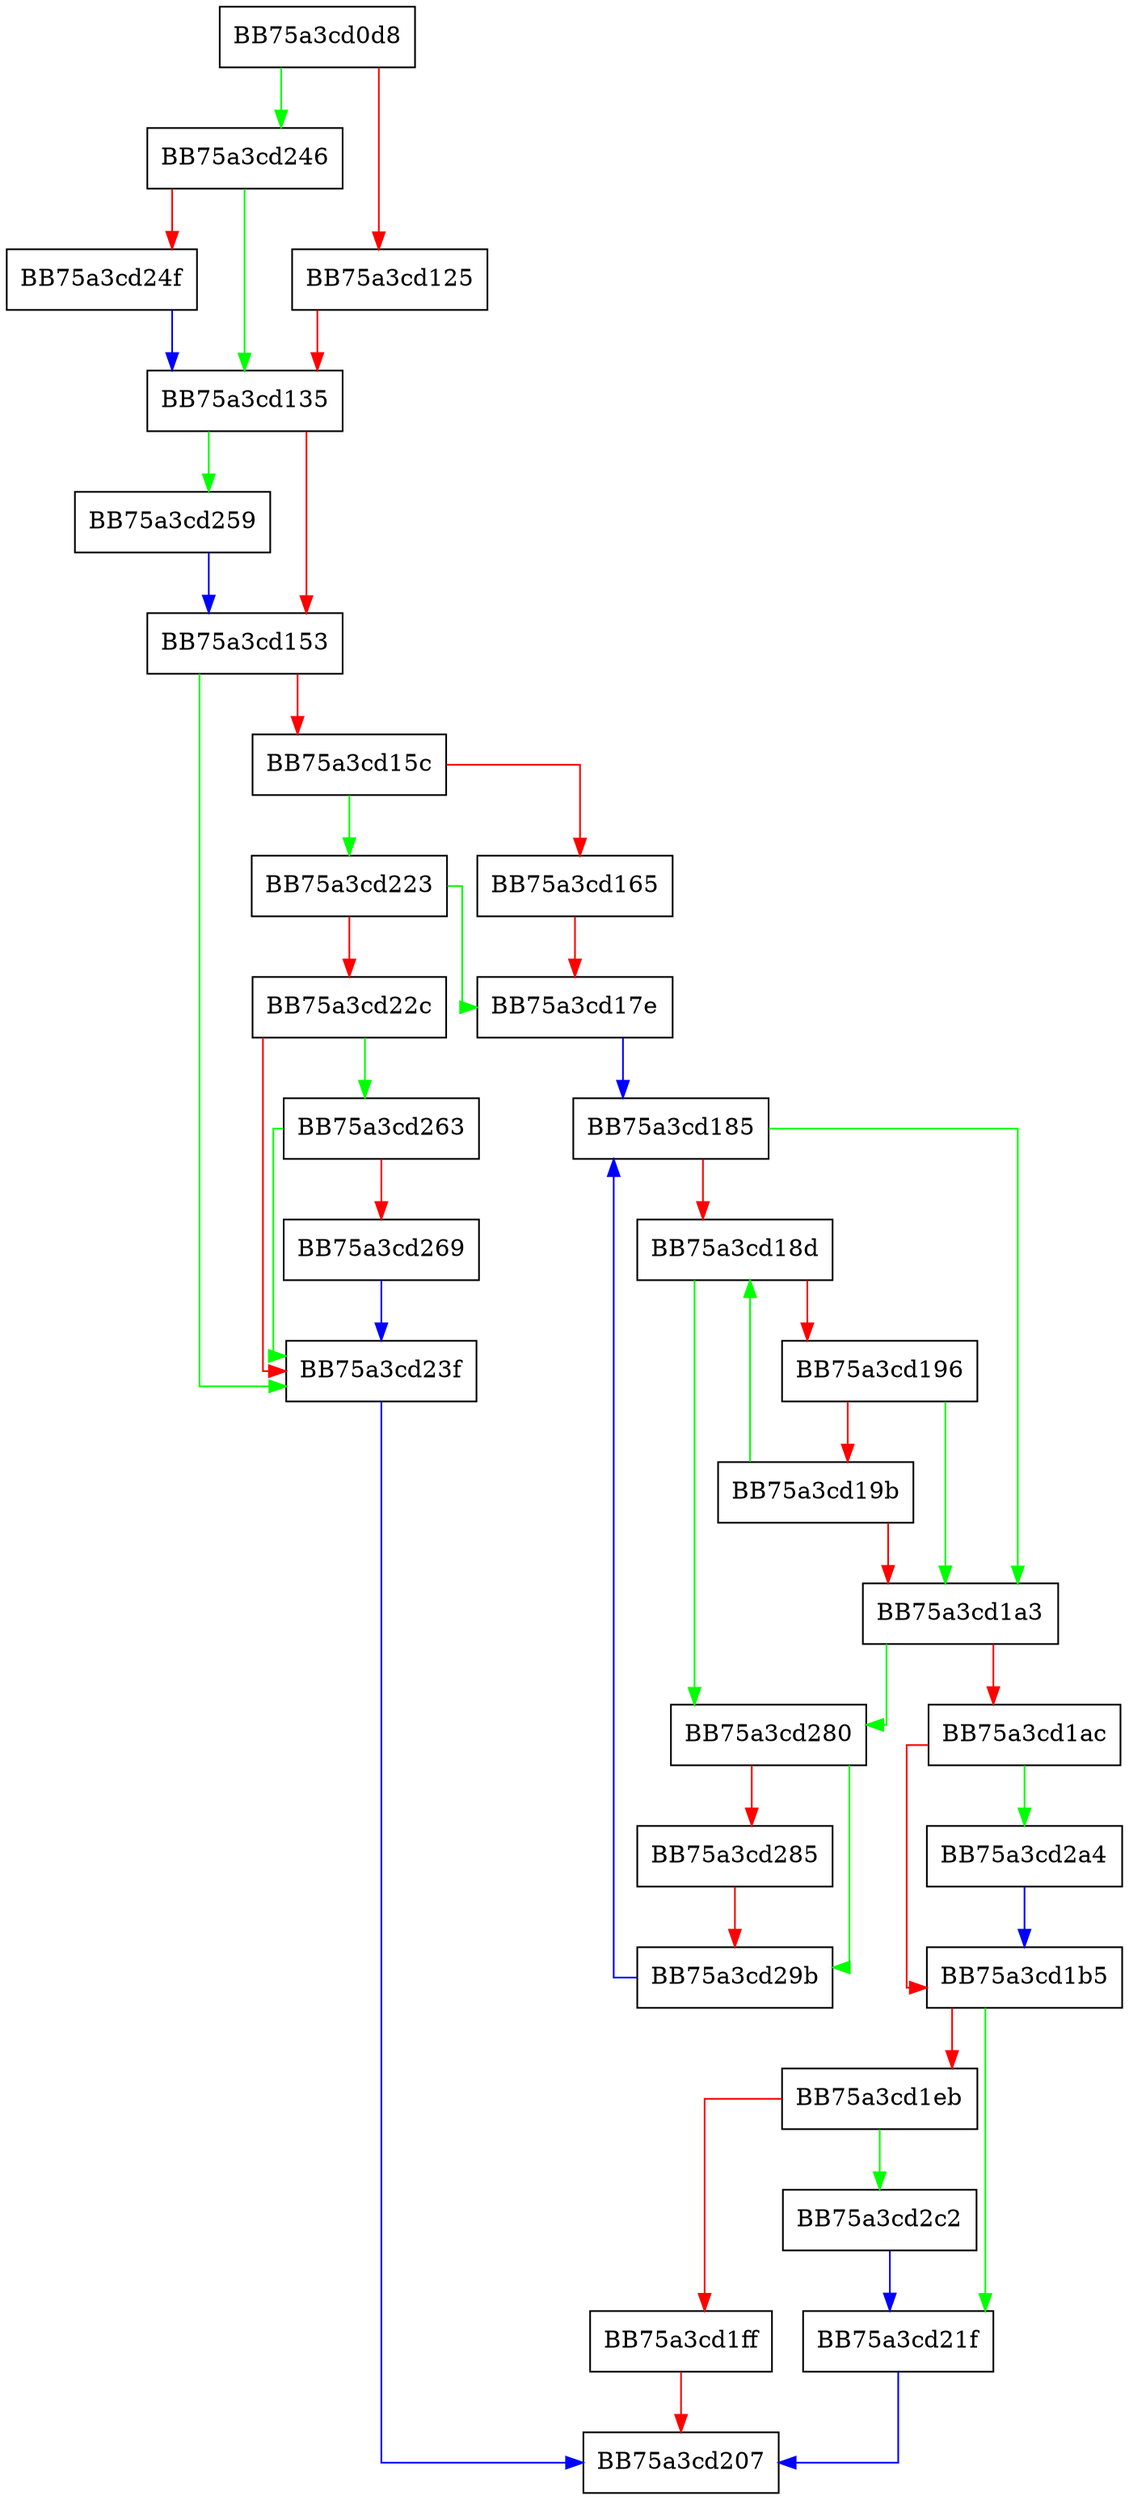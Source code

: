 digraph GetCmdComponents {
  node [shape="box"];
  graph [splines=ortho];
  BB75a3cd0d8 -> BB75a3cd246 [color="green"];
  BB75a3cd0d8 -> BB75a3cd125 [color="red"];
  BB75a3cd125 -> BB75a3cd135 [color="red"];
  BB75a3cd135 -> BB75a3cd259 [color="green"];
  BB75a3cd135 -> BB75a3cd153 [color="red"];
  BB75a3cd153 -> BB75a3cd23f [color="green"];
  BB75a3cd153 -> BB75a3cd15c [color="red"];
  BB75a3cd15c -> BB75a3cd223 [color="green"];
  BB75a3cd15c -> BB75a3cd165 [color="red"];
  BB75a3cd165 -> BB75a3cd17e [color="red"];
  BB75a3cd17e -> BB75a3cd185 [color="blue"];
  BB75a3cd185 -> BB75a3cd1a3 [color="green"];
  BB75a3cd185 -> BB75a3cd18d [color="red"];
  BB75a3cd18d -> BB75a3cd280 [color="green"];
  BB75a3cd18d -> BB75a3cd196 [color="red"];
  BB75a3cd196 -> BB75a3cd1a3 [color="green"];
  BB75a3cd196 -> BB75a3cd19b [color="red"];
  BB75a3cd19b -> BB75a3cd18d [color="green"];
  BB75a3cd19b -> BB75a3cd1a3 [color="red"];
  BB75a3cd1a3 -> BB75a3cd280 [color="green"];
  BB75a3cd1a3 -> BB75a3cd1ac [color="red"];
  BB75a3cd1ac -> BB75a3cd2a4 [color="green"];
  BB75a3cd1ac -> BB75a3cd1b5 [color="red"];
  BB75a3cd1b5 -> BB75a3cd21f [color="green"];
  BB75a3cd1b5 -> BB75a3cd1eb [color="red"];
  BB75a3cd1eb -> BB75a3cd2c2 [color="green"];
  BB75a3cd1eb -> BB75a3cd1ff [color="red"];
  BB75a3cd1ff -> BB75a3cd207 [color="red"];
  BB75a3cd21f -> BB75a3cd207 [color="blue"];
  BB75a3cd223 -> BB75a3cd17e [color="green"];
  BB75a3cd223 -> BB75a3cd22c [color="red"];
  BB75a3cd22c -> BB75a3cd263 [color="green"];
  BB75a3cd22c -> BB75a3cd23f [color="red"];
  BB75a3cd23f -> BB75a3cd207 [color="blue"];
  BB75a3cd246 -> BB75a3cd135 [color="green"];
  BB75a3cd246 -> BB75a3cd24f [color="red"];
  BB75a3cd24f -> BB75a3cd135 [color="blue"];
  BB75a3cd259 -> BB75a3cd153 [color="blue"];
  BB75a3cd263 -> BB75a3cd23f [color="green"];
  BB75a3cd263 -> BB75a3cd269 [color="red"];
  BB75a3cd269 -> BB75a3cd23f [color="blue"];
  BB75a3cd280 -> BB75a3cd29b [color="green"];
  BB75a3cd280 -> BB75a3cd285 [color="red"];
  BB75a3cd285 -> BB75a3cd29b [color="red"];
  BB75a3cd29b -> BB75a3cd185 [color="blue"];
  BB75a3cd2a4 -> BB75a3cd1b5 [color="blue"];
  BB75a3cd2c2 -> BB75a3cd21f [color="blue"];
}